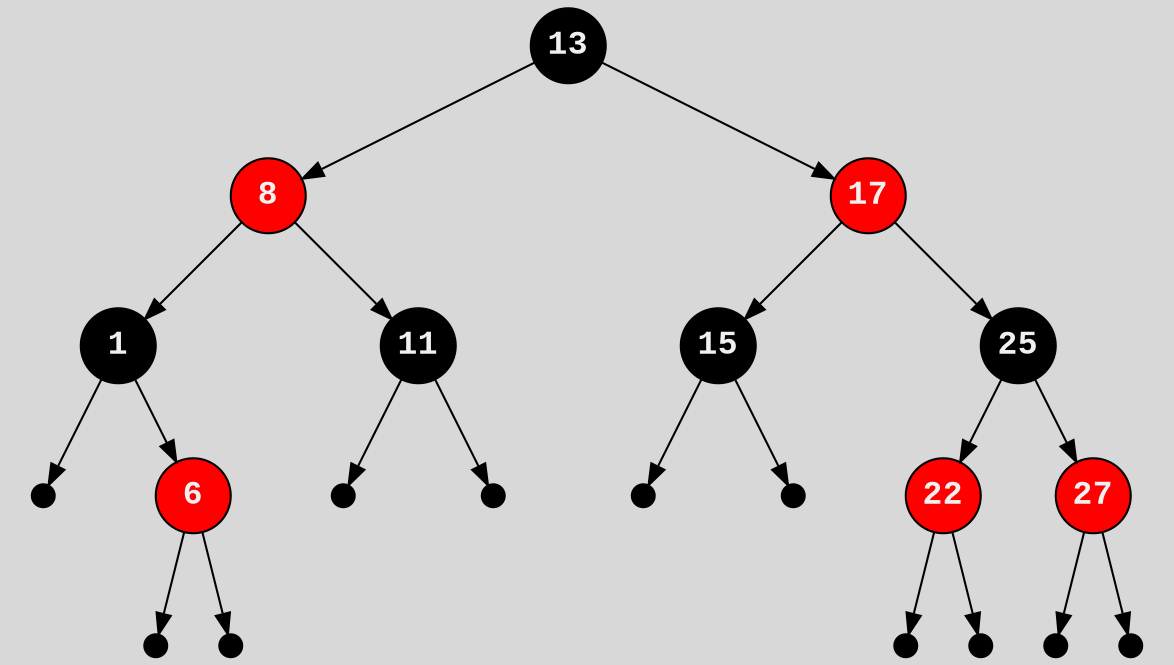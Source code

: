 digraph {
  layout=neato
  graph [pad="0.212,0.055" bgcolor="#d8d8d8"]
  node [
    style=filled, shape=circle, label="",
    fixedsize=true, width=0.5
    fontcolor="#f0f0f0", fontname="Courier New Bold", fontsize="16",
    fillcolor=black,
  ]
  node [fillcolor=black]
  n1 [pos="0,0!",label=13]
  node [fillcolor=red]
  n2 [pos="-2,-1!",label=8]
  n3 [pos="2,-1!",label=17]
  node [fillcolor=black]
  n4 [pos="-3,-2!",label=1]
  n5 [pos="-1,-2!",label=11]
  n6 [pos="1,-2!",label=15]
  n7 [pos="3,-2!",label=25]
  node [width=0.15]
  n8 [pos="-3.5,-3!"]
  n9 [pos="-2.5,-3!",fillcolor=red,width=0.5,label=6]
  n10 [pos="-1.5,-3!"]
  n11 [pos="-0.5,-3!"]
  n12 [pos="0.5,-3!"]
  n13 [pos="1.5,-3!"]
  n14 [pos="2.5,-3!",fillcolor=red,width=0.5,label=22]
  n15 [pos="3.5,-3!",fillcolor=red,width=0.5,label=27]
  n16 [pos="-2.75,-4!"]
  n17 [pos="-2.25,-4!"]
  n18 [pos="2.25,-4!"]
  n19 [pos="2.75,-4!"]
  n20 [pos="3.25,-4!"]
  n21 [pos="3.75,-4!"]
  n1 -> n2
  n1 -> n3
  n2 -> n4
  n2 -> n5
  n3 -> n6
  n3 -> n7
  n4 -> n8
  n4 -> n9
  n5 -> n10
  n5 -> n11
  n6 -> n12
  n6 -> n13
  n7 -> n14
  n7 -> n15
  n9 -> n16
  n9 -> n17
  n14 -> n18
  n14 -> n19
  n15 -> n20
  n15 -> n21
}

